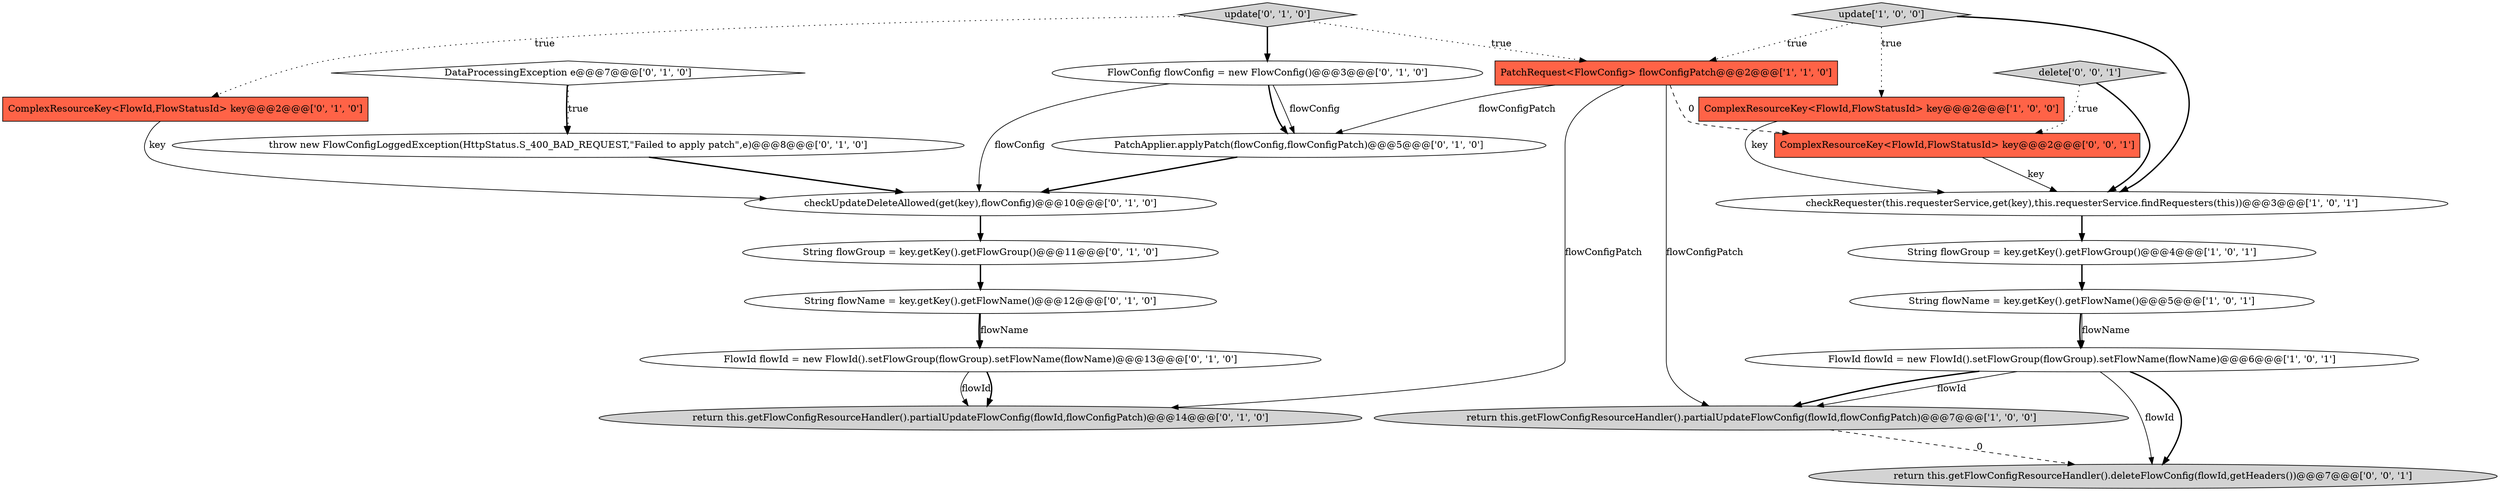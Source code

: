 digraph {
6 [style = filled, label = "PatchRequest<FlowConfig> flowConfigPatch@@@2@@@['1', '1', '0']", fillcolor = tomato, shape = box image = "AAA0AAABBB1BBB"];
15 [style = filled, label = "return this.getFlowConfigResourceHandler().partialUpdateFlowConfig(flowId,flowConfigPatch)@@@14@@@['0', '1', '0']", fillcolor = lightgray, shape = ellipse image = "AAA0AAABBB2BBB"];
21 [style = filled, label = "delete['0', '0', '1']", fillcolor = lightgray, shape = diamond image = "AAA0AAABBB3BBB"];
11 [style = filled, label = "ComplexResourceKey<FlowId,FlowStatusId> key@@@2@@@['0', '1', '0']", fillcolor = tomato, shape = box image = "AAA0AAABBB2BBB"];
18 [style = filled, label = "FlowId flowId = new FlowId().setFlowGroup(flowGroup).setFlowName(flowName)@@@13@@@['0', '1', '0']", fillcolor = white, shape = ellipse image = "AAA0AAABBB2BBB"];
17 [style = filled, label = "String flowGroup = key.getKey().getFlowGroup()@@@11@@@['0', '1', '0']", fillcolor = white, shape = ellipse image = "AAA0AAABBB2BBB"];
0 [style = filled, label = "checkRequester(this.requesterService,get(key),this.requesterService.findRequesters(this))@@@3@@@['1', '0', '1']", fillcolor = white, shape = ellipse image = "AAA0AAABBB1BBB"];
2 [style = filled, label = "String flowGroup = key.getKey().getFlowGroup()@@@4@@@['1', '0', '1']", fillcolor = white, shape = ellipse image = "AAA0AAABBB1BBB"];
5 [style = filled, label = "return this.getFlowConfigResourceHandler().partialUpdateFlowConfig(flowId,flowConfigPatch)@@@7@@@['1', '0', '0']", fillcolor = lightgray, shape = ellipse image = "AAA0AAABBB1BBB"];
12 [style = filled, label = "PatchApplier.applyPatch(flowConfig,flowConfigPatch)@@@5@@@['0', '1', '0']", fillcolor = white, shape = ellipse image = "AAA1AAABBB2BBB"];
4 [style = filled, label = "ComplexResourceKey<FlowId,FlowStatusId> key@@@2@@@['1', '0', '0']", fillcolor = tomato, shape = box image = "AAA0AAABBB1BBB"];
14 [style = filled, label = "checkUpdateDeleteAllowed(get(key),flowConfig)@@@10@@@['0', '1', '0']", fillcolor = white, shape = ellipse image = "AAA1AAABBB2BBB"];
13 [style = filled, label = "throw new FlowConfigLoggedException(HttpStatus.S_400_BAD_REQUEST,\"Failed to apply patch\",e)@@@8@@@['0', '1', '0']", fillcolor = white, shape = ellipse image = "AAA1AAABBB2BBB"];
20 [style = filled, label = "return this.getFlowConfigResourceHandler().deleteFlowConfig(flowId,getHeaders())@@@7@@@['0', '0', '1']", fillcolor = lightgray, shape = ellipse image = "AAA0AAABBB3BBB"];
8 [style = filled, label = "String flowName = key.getKey().getFlowName()@@@12@@@['0', '1', '0']", fillcolor = white, shape = ellipse image = "AAA0AAABBB2BBB"];
7 [style = filled, label = "update['1', '0', '0']", fillcolor = lightgray, shape = diamond image = "AAA0AAABBB1BBB"];
3 [style = filled, label = "FlowId flowId = new FlowId().setFlowGroup(flowGroup).setFlowName(flowName)@@@6@@@['1', '0', '1']", fillcolor = white, shape = ellipse image = "AAA0AAABBB1BBB"];
16 [style = filled, label = "DataProcessingException e@@@7@@@['0', '1', '0']", fillcolor = white, shape = diamond image = "AAA1AAABBB2BBB"];
19 [style = filled, label = "ComplexResourceKey<FlowId,FlowStatusId> key@@@2@@@['0', '0', '1']", fillcolor = tomato, shape = box image = "AAA0AAABBB3BBB"];
1 [style = filled, label = "String flowName = key.getKey().getFlowName()@@@5@@@['1', '0', '1']", fillcolor = white, shape = ellipse image = "AAA0AAABBB1BBB"];
10 [style = filled, label = "FlowConfig flowConfig = new FlowConfig()@@@3@@@['0', '1', '0']", fillcolor = white, shape = ellipse image = "AAA0AAABBB2BBB"];
9 [style = filled, label = "update['0', '1', '0']", fillcolor = lightgray, shape = diamond image = "AAA0AAABBB2BBB"];
6->15 [style = solid, label="flowConfigPatch"];
14->17 [style = bold, label=""];
7->4 [style = dotted, label="true"];
10->12 [style = solid, label="flowConfig"];
12->14 [style = bold, label=""];
19->0 [style = solid, label="key"];
9->11 [style = dotted, label="true"];
18->15 [style = solid, label="flowId"];
3->5 [style = solid, label="flowId"];
4->0 [style = solid, label="key"];
3->20 [style = solid, label="flowId"];
16->13 [style = dotted, label="true"];
16->13 [style = bold, label=""];
3->5 [style = bold, label=""];
9->6 [style = dotted, label="true"];
10->14 [style = solid, label="flowConfig"];
3->20 [style = bold, label=""];
7->6 [style = dotted, label="true"];
10->12 [style = bold, label=""];
8->18 [style = bold, label=""];
6->12 [style = solid, label="flowConfigPatch"];
1->3 [style = bold, label=""];
1->3 [style = solid, label="flowName"];
11->14 [style = solid, label="key"];
6->5 [style = solid, label="flowConfigPatch"];
2->1 [style = bold, label=""];
7->0 [style = bold, label=""];
5->20 [style = dashed, label="0"];
21->19 [style = dotted, label="true"];
17->8 [style = bold, label=""];
8->18 [style = solid, label="flowName"];
6->19 [style = dashed, label="0"];
0->2 [style = bold, label=""];
13->14 [style = bold, label=""];
21->0 [style = bold, label=""];
9->10 [style = bold, label=""];
18->15 [style = bold, label=""];
}
